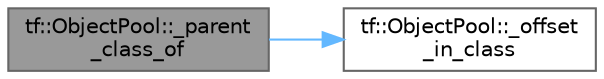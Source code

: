 digraph "tf::ObjectPool::_parent_class_of"
{
 // LATEX_PDF_SIZE
  bgcolor="transparent";
  edge [fontname=Helvetica,fontsize=10,labelfontname=Helvetica,labelfontsize=10];
  node [fontname=Helvetica,fontsize=10,shape=box,height=0.2,width=0.4];
  rankdir="LR";
  Node1 [id="Node000001",label="tf::ObjectPool::_parent\l_class_of",height=0.2,width=0.4,color="gray40", fillcolor="grey60", style="filled", fontcolor="black",tooltip=" "];
  Node1 -> Node2 [id="edge1_Node000001_Node000002",color="steelblue1",style="solid",tooltip=" "];
  Node2 [id="Node000002",label="tf::ObjectPool::_offset\l_in_class",height=0.2,width=0.4,color="grey40", fillcolor="white", style="filled",URL="$classtf_1_1_object_pool.html#a36720c475896a382e698ea083f8375d6",tooltip=" "];
}
